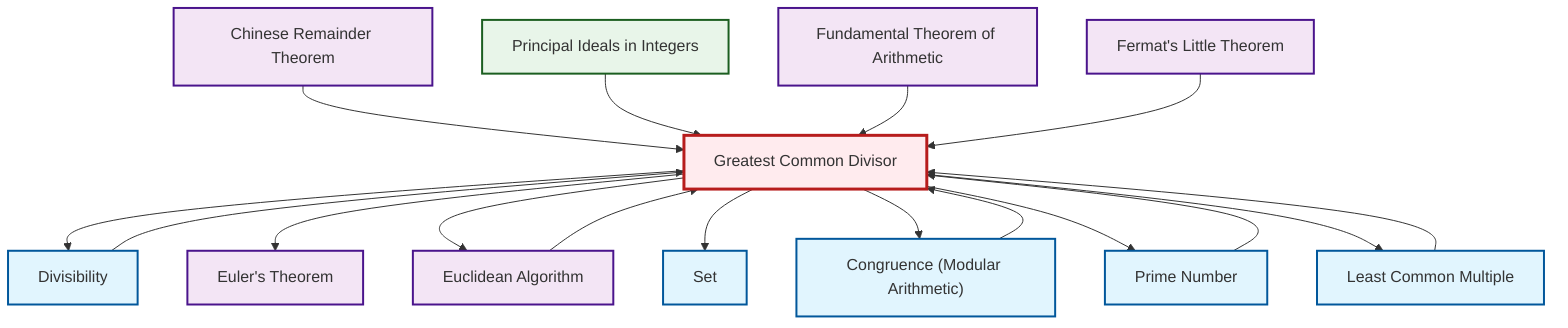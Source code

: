 graph TD
    classDef definition fill:#e1f5fe,stroke:#01579b,stroke-width:2px
    classDef theorem fill:#f3e5f5,stroke:#4a148c,stroke-width:2px
    classDef axiom fill:#fff3e0,stroke:#e65100,stroke-width:2px
    classDef example fill:#e8f5e9,stroke:#1b5e20,stroke-width:2px
    classDef current fill:#ffebee,stroke:#b71c1c,stroke-width:3px
    def-gcd["Greatest Common Divisor"]:::definition
    thm-fundamental-arithmetic["Fundamental Theorem of Arithmetic"]:::theorem
    def-lcm["Least Common Multiple"]:::definition
    ex-principal-ideal["Principal Ideals in Integers"]:::example
    thm-euler["Euler's Theorem"]:::theorem
    def-congruence["Congruence (Modular Arithmetic)"]:::definition
    def-divisibility["Divisibility"]:::definition
    thm-euclidean-algorithm["Euclidean Algorithm"]:::theorem
    thm-chinese-remainder["Chinese Remainder Theorem"]:::theorem
    def-set["Set"]:::definition
    def-prime["Prime Number"]:::definition
    thm-fermat-little["Fermat's Little Theorem"]:::theorem
    thm-chinese-remainder --> def-gcd
    def-gcd --> def-divisibility
    def-gcd --> thm-euler
    ex-principal-ideal --> def-gcd
    thm-fundamental-arithmetic --> def-gcd
    def-gcd --> thm-euclidean-algorithm
    thm-euclidean-algorithm --> def-gcd
    def-congruence --> def-gcd
    def-gcd --> def-set
    def-prime --> def-gcd
    def-divisibility --> def-gcd
    def-gcd --> def-congruence
    def-lcm --> def-gcd
    def-gcd --> def-prime
    def-gcd --> def-lcm
    thm-fermat-little --> def-gcd
    class def-gcd current